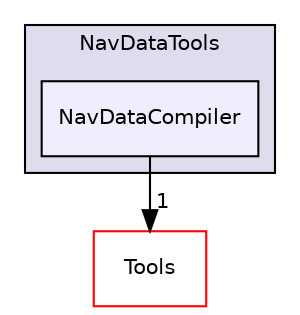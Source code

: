 digraph "PVR/SDK_3.4/Utilities/NavDataTools/NavDataCompiler" {
  compound=true
  node [ fontsize="10", fontname="Helvetica"];
  edge [ labelfontsize="10", labelfontname="Helvetica"];
  subgraph clusterdir_fc0308461a13f6987feb1ef1d4fa4201 {
    graph [ bgcolor="#ddddee", pencolor="black", label="NavDataTools" fontname="Helvetica", fontsize="10", URL="dir_fc0308461a13f6987feb1ef1d4fa4201.html"]
  dir_701204582db597bf91e23690efa22b43 [shape=box, label="NavDataCompiler", style="filled", fillcolor="#eeeeff", pencolor="black", URL="dir_701204582db597bf91e23690efa22b43.html"];
  }
  dir_5222bd6691dac9df766f8a52293393a2 [shape=box label="Tools" fillcolor="white" style="filled" color="red" URL="dir_5222bd6691dac9df766f8a52293393a2.html"];
  dir_701204582db597bf91e23690efa22b43->dir_5222bd6691dac9df766f8a52293393a2 [headlabel="1", labeldistance=1.5 headhref="dir_000344_001762.html"];
}
